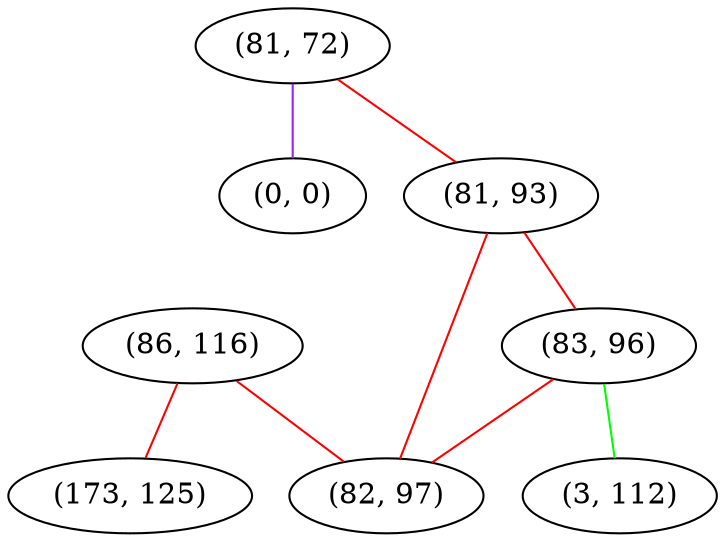 graph "" {
"(86, 116)";
"(81, 72)";
"(0, 0)";
"(81, 93)";
"(83, 96)";
"(173, 125)";
"(3, 112)";
"(82, 97)";
"(86, 116)" -- "(173, 125)"  [color=red, key=0, weight=1];
"(86, 116)" -- "(82, 97)"  [color=red, key=0, weight=1];
"(81, 72)" -- "(81, 93)"  [color=red, key=0, weight=1];
"(81, 72)" -- "(0, 0)"  [color=purple, key=0, weight=4];
"(81, 93)" -- "(83, 96)"  [color=red, key=0, weight=1];
"(81, 93)" -- "(82, 97)"  [color=red, key=0, weight=1];
"(83, 96)" -- "(3, 112)"  [color=green, key=0, weight=2];
"(83, 96)" -- "(82, 97)"  [color=red, key=0, weight=1];
}
